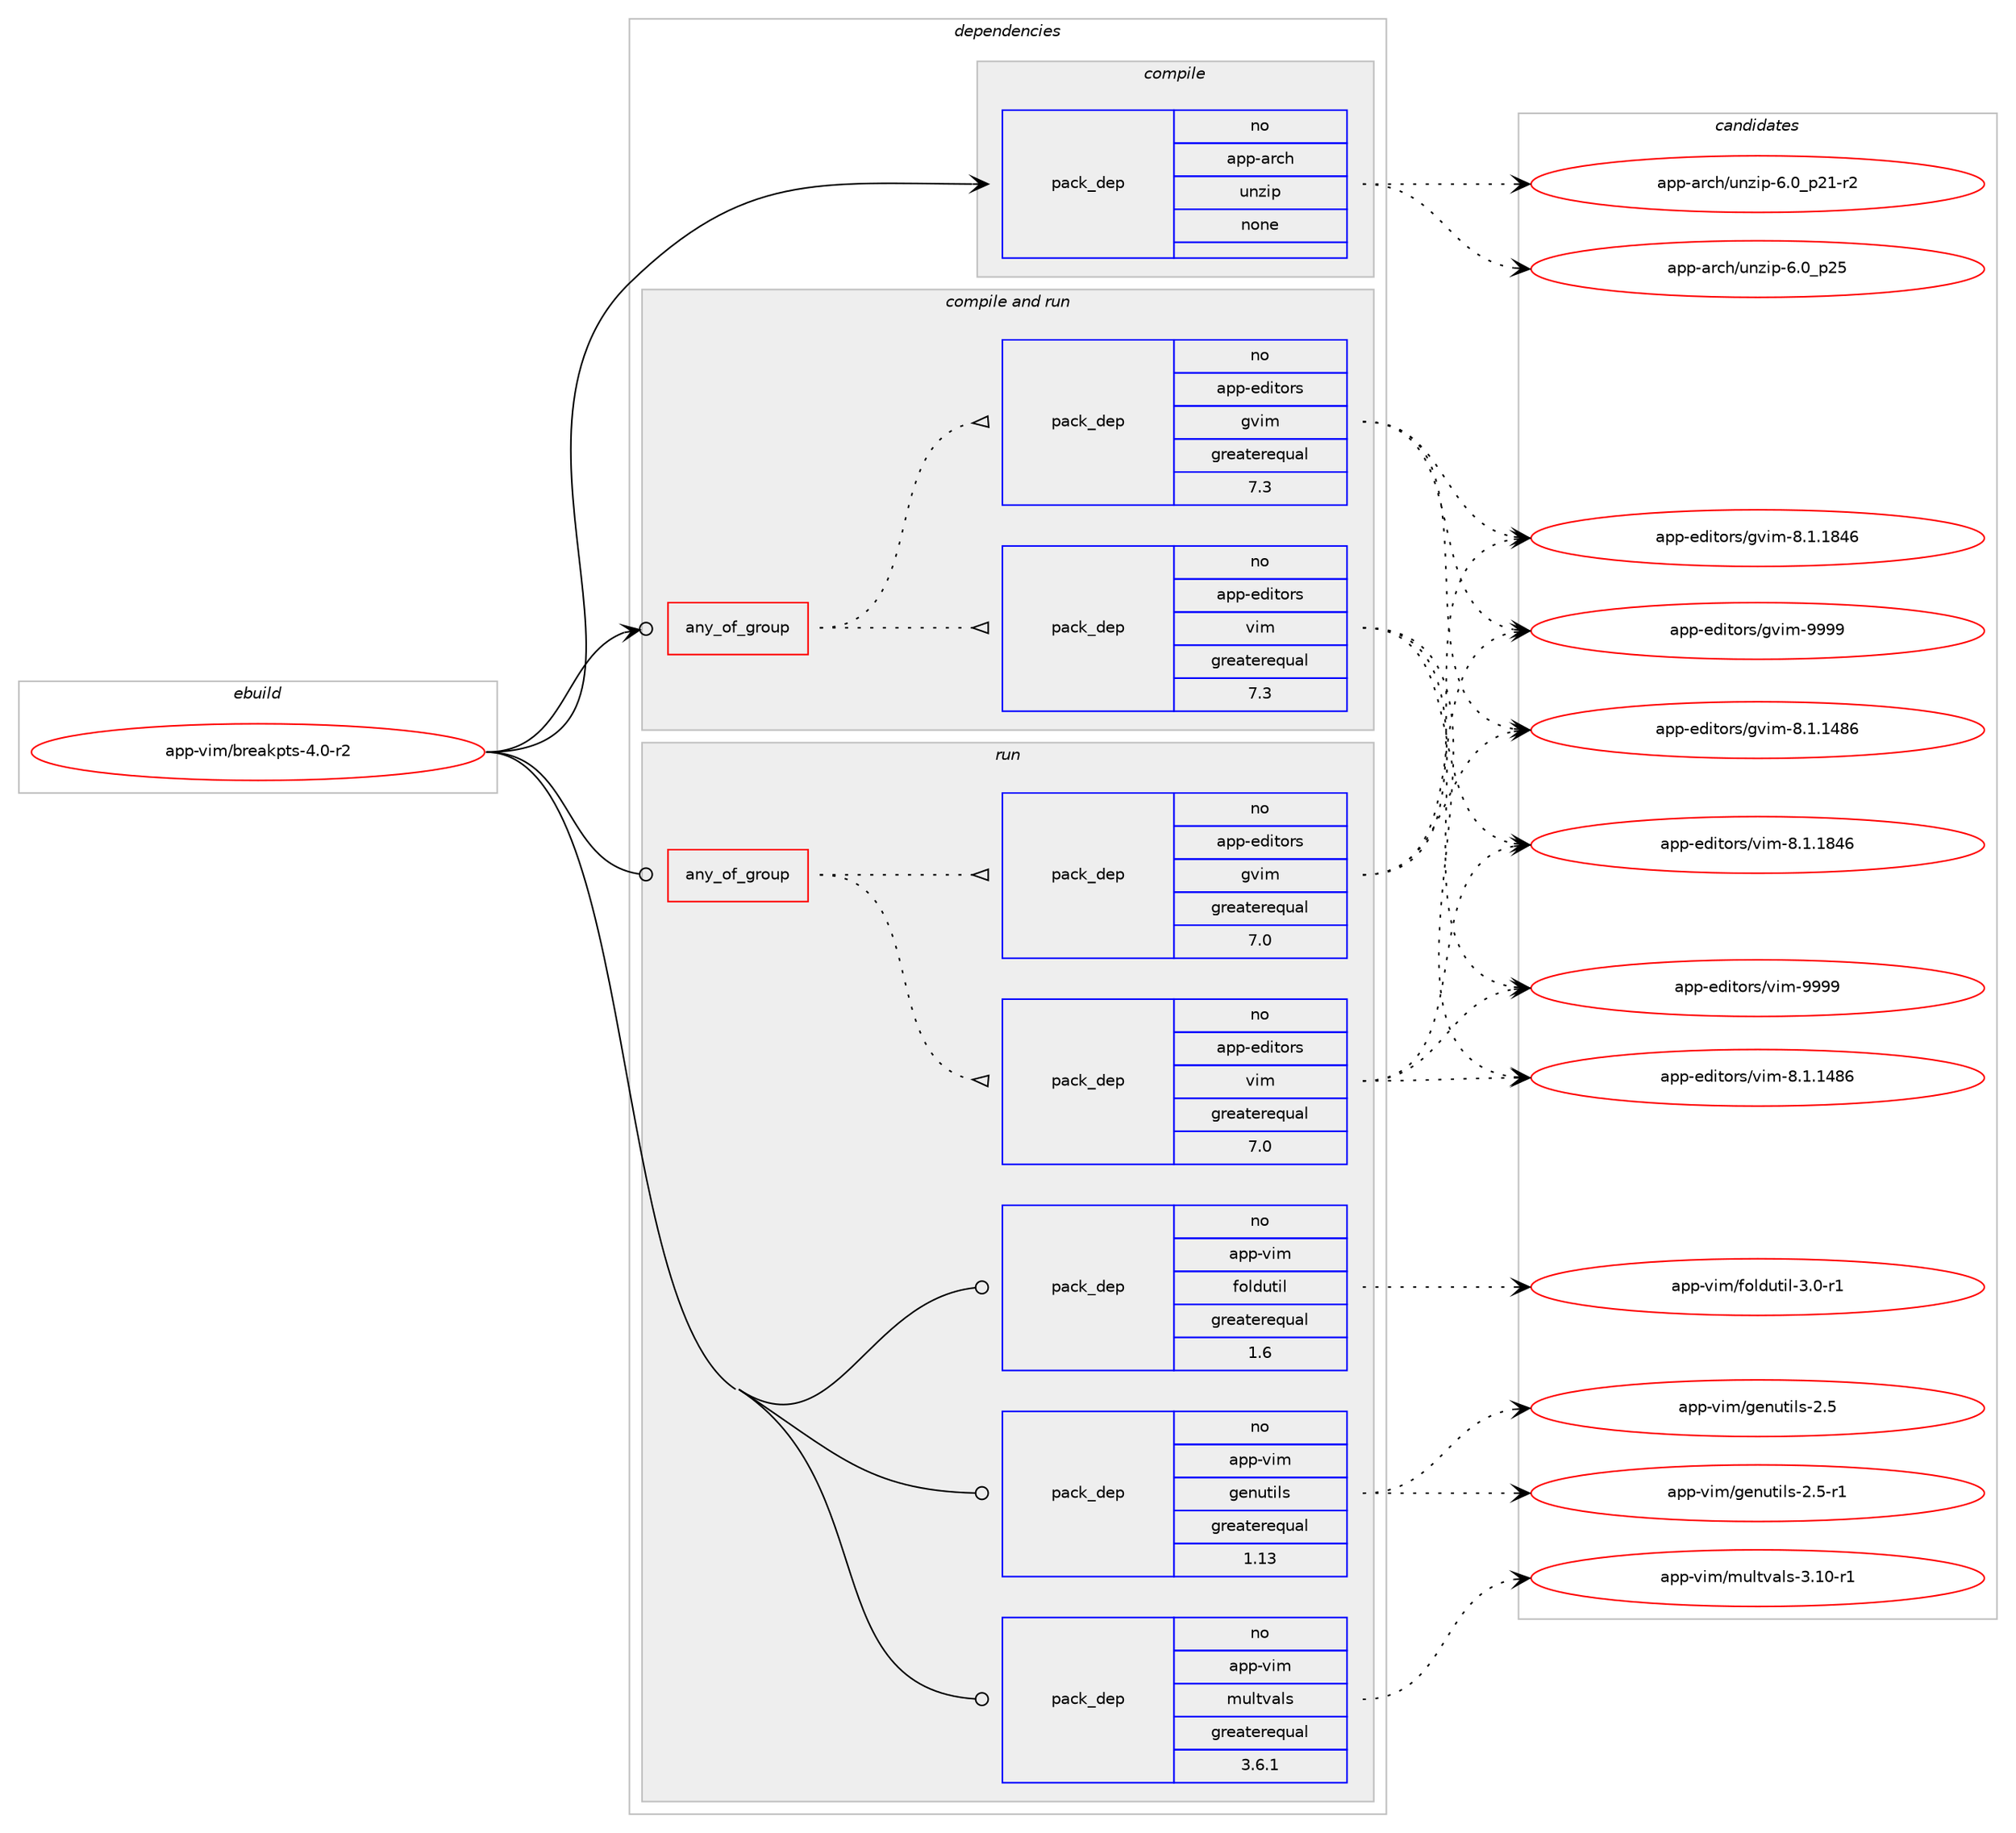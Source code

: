 digraph prolog {

# *************
# Graph options
# *************

newrank=true;
concentrate=true;
compound=true;
graph [rankdir=LR,fontname=Helvetica,fontsize=10,ranksep=1.5];#, ranksep=2.5, nodesep=0.2];
edge  [arrowhead=vee];
node  [fontname=Helvetica,fontsize=10];

# **********
# The ebuild
# **********

subgraph cluster_leftcol {
color=gray;
rank=same;
label=<<i>ebuild</i>>;
id [label="app-vim/breakpts-4.0-r2", color=red, width=4, href="../app-vim/breakpts-4.0-r2.svg"];
}

# ****************
# The dependencies
# ****************

subgraph cluster_midcol {
color=gray;
label=<<i>dependencies</i>>;
subgraph cluster_compile {
fillcolor="#eeeeee";
style=filled;
label=<<i>compile</i>>;
subgraph pack382078 {
dependency513588 [label=<<TABLE BORDER="0" CELLBORDER="1" CELLSPACING="0" CELLPADDING="4" WIDTH="220"><TR><TD ROWSPAN="6" CELLPADDING="30">pack_dep</TD></TR><TR><TD WIDTH="110">no</TD></TR><TR><TD>app-arch</TD></TR><TR><TD>unzip</TD></TR><TR><TD>none</TD></TR><TR><TD></TD></TR></TABLE>>, shape=none, color=blue];
}
id:e -> dependency513588:w [weight=20,style="solid",arrowhead="vee"];
}
subgraph cluster_compileandrun {
fillcolor="#eeeeee";
style=filled;
label=<<i>compile and run</i>>;
subgraph any8993 {
dependency513589 [label=<<TABLE BORDER="0" CELLBORDER="1" CELLSPACING="0" CELLPADDING="4"><TR><TD CELLPADDING="10">any_of_group</TD></TR></TABLE>>, shape=none, color=red];subgraph pack382079 {
dependency513590 [label=<<TABLE BORDER="0" CELLBORDER="1" CELLSPACING="0" CELLPADDING="4" WIDTH="220"><TR><TD ROWSPAN="6" CELLPADDING="30">pack_dep</TD></TR><TR><TD WIDTH="110">no</TD></TR><TR><TD>app-editors</TD></TR><TR><TD>vim</TD></TR><TR><TD>greaterequal</TD></TR><TR><TD>7.3</TD></TR></TABLE>>, shape=none, color=blue];
}
dependency513589:e -> dependency513590:w [weight=20,style="dotted",arrowhead="oinv"];
subgraph pack382080 {
dependency513591 [label=<<TABLE BORDER="0" CELLBORDER="1" CELLSPACING="0" CELLPADDING="4" WIDTH="220"><TR><TD ROWSPAN="6" CELLPADDING="30">pack_dep</TD></TR><TR><TD WIDTH="110">no</TD></TR><TR><TD>app-editors</TD></TR><TR><TD>gvim</TD></TR><TR><TD>greaterequal</TD></TR><TR><TD>7.3</TD></TR></TABLE>>, shape=none, color=blue];
}
dependency513589:e -> dependency513591:w [weight=20,style="dotted",arrowhead="oinv"];
}
id:e -> dependency513589:w [weight=20,style="solid",arrowhead="odotvee"];
}
subgraph cluster_run {
fillcolor="#eeeeee";
style=filled;
label=<<i>run</i>>;
subgraph any8994 {
dependency513592 [label=<<TABLE BORDER="0" CELLBORDER="1" CELLSPACING="0" CELLPADDING="4"><TR><TD CELLPADDING="10">any_of_group</TD></TR></TABLE>>, shape=none, color=red];subgraph pack382081 {
dependency513593 [label=<<TABLE BORDER="0" CELLBORDER="1" CELLSPACING="0" CELLPADDING="4" WIDTH="220"><TR><TD ROWSPAN="6" CELLPADDING="30">pack_dep</TD></TR><TR><TD WIDTH="110">no</TD></TR><TR><TD>app-editors</TD></TR><TR><TD>vim</TD></TR><TR><TD>greaterequal</TD></TR><TR><TD>7.0</TD></TR></TABLE>>, shape=none, color=blue];
}
dependency513592:e -> dependency513593:w [weight=20,style="dotted",arrowhead="oinv"];
subgraph pack382082 {
dependency513594 [label=<<TABLE BORDER="0" CELLBORDER="1" CELLSPACING="0" CELLPADDING="4" WIDTH="220"><TR><TD ROWSPAN="6" CELLPADDING="30">pack_dep</TD></TR><TR><TD WIDTH="110">no</TD></TR><TR><TD>app-editors</TD></TR><TR><TD>gvim</TD></TR><TR><TD>greaterequal</TD></TR><TR><TD>7.0</TD></TR></TABLE>>, shape=none, color=blue];
}
dependency513592:e -> dependency513594:w [weight=20,style="dotted",arrowhead="oinv"];
}
id:e -> dependency513592:w [weight=20,style="solid",arrowhead="odot"];
subgraph pack382083 {
dependency513595 [label=<<TABLE BORDER="0" CELLBORDER="1" CELLSPACING="0" CELLPADDING="4" WIDTH="220"><TR><TD ROWSPAN="6" CELLPADDING="30">pack_dep</TD></TR><TR><TD WIDTH="110">no</TD></TR><TR><TD>app-vim</TD></TR><TR><TD>foldutil</TD></TR><TR><TD>greaterequal</TD></TR><TR><TD>1.6</TD></TR></TABLE>>, shape=none, color=blue];
}
id:e -> dependency513595:w [weight=20,style="solid",arrowhead="odot"];
subgraph pack382084 {
dependency513596 [label=<<TABLE BORDER="0" CELLBORDER="1" CELLSPACING="0" CELLPADDING="4" WIDTH="220"><TR><TD ROWSPAN="6" CELLPADDING="30">pack_dep</TD></TR><TR><TD WIDTH="110">no</TD></TR><TR><TD>app-vim</TD></TR><TR><TD>genutils</TD></TR><TR><TD>greaterequal</TD></TR><TR><TD>1.13</TD></TR></TABLE>>, shape=none, color=blue];
}
id:e -> dependency513596:w [weight=20,style="solid",arrowhead="odot"];
subgraph pack382085 {
dependency513597 [label=<<TABLE BORDER="0" CELLBORDER="1" CELLSPACING="0" CELLPADDING="4" WIDTH="220"><TR><TD ROWSPAN="6" CELLPADDING="30">pack_dep</TD></TR><TR><TD WIDTH="110">no</TD></TR><TR><TD>app-vim</TD></TR><TR><TD>multvals</TD></TR><TR><TD>greaterequal</TD></TR><TR><TD>3.6.1</TD></TR></TABLE>>, shape=none, color=blue];
}
id:e -> dependency513597:w [weight=20,style="solid",arrowhead="odot"];
}
}

# **************
# The candidates
# **************

subgraph cluster_choices {
rank=same;
color=gray;
label=<<i>candidates</i>>;

subgraph choice382078 {
color=black;
nodesep=1;
choice9711211245971149910447117110122105112455446489511250494511450 [label="app-arch/unzip-6.0_p21-r2", color=red, width=4,href="../app-arch/unzip-6.0_p21-r2.svg"];
choice971121124597114991044711711012210511245544648951125053 [label="app-arch/unzip-6.0_p25", color=red, width=4,href="../app-arch/unzip-6.0_p25.svg"];
dependency513588:e -> choice9711211245971149910447117110122105112455446489511250494511450:w [style=dotted,weight="100"];
dependency513588:e -> choice971121124597114991044711711012210511245544648951125053:w [style=dotted,weight="100"];
}
subgraph choice382079 {
color=black;
nodesep=1;
choice971121124510110010511611111411547118105109455646494649525654 [label="app-editors/vim-8.1.1486", color=red, width=4,href="../app-editors/vim-8.1.1486.svg"];
choice971121124510110010511611111411547118105109455646494649565254 [label="app-editors/vim-8.1.1846", color=red, width=4,href="../app-editors/vim-8.1.1846.svg"];
choice9711211245101100105116111114115471181051094557575757 [label="app-editors/vim-9999", color=red, width=4,href="../app-editors/vim-9999.svg"];
dependency513590:e -> choice971121124510110010511611111411547118105109455646494649525654:w [style=dotted,weight="100"];
dependency513590:e -> choice971121124510110010511611111411547118105109455646494649565254:w [style=dotted,weight="100"];
dependency513590:e -> choice9711211245101100105116111114115471181051094557575757:w [style=dotted,weight="100"];
}
subgraph choice382080 {
color=black;
nodesep=1;
choice971121124510110010511611111411547103118105109455646494649525654 [label="app-editors/gvim-8.1.1486", color=red, width=4,href="../app-editors/gvim-8.1.1486.svg"];
choice971121124510110010511611111411547103118105109455646494649565254 [label="app-editors/gvim-8.1.1846", color=red, width=4,href="../app-editors/gvim-8.1.1846.svg"];
choice9711211245101100105116111114115471031181051094557575757 [label="app-editors/gvim-9999", color=red, width=4,href="../app-editors/gvim-9999.svg"];
dependency513591:e -> choice971121124510110010511611111411547103118105109455646494649525654:w [style=dotted,weight="100"];
dependency513591:e -> choice971121124510110010511611111411547103118105109455646494649565254:w [style=dotted,weight="100"];
dependency513591:e -> choice9711211245101100105116111114115471031181051094557575757:w [style=dotted,weight="100"];
}
subgraph choice382081 {
color=black;
nodesep=1;
choice971121124510110010511611111411547118105109455646494649525654 [label="app-editors/vim-8.1.1486", color=red, width=4,href="../app-editors/vim-8.1.1486.svg"];
choice971121124510110010511611111411547118105109455646494649565254 [label="app-editors/vim-8.1.1846", color=red, width=4,href="../app-editors/vim-8.1.1846.svg"];
choice9711211245101100105116111114115471181051094557575757 [label="app-editors/vim-9999", color=red, width=4,href="../app-editors/vim-9999.svg"];
dependency513593:e -> choice971121124510110010511611111411547118105109455646494649525654:w [style=dotted,weight="100"];
dependency513593:e -> choice971121124510110010511611111411547118105109455646494649565254:w [style=dotted,weight="100"];
dependency513593:e -> choice9711211245101100105116111114115471181051094557575757:w [style=dotted,weight="100"];
}
subgraph choice382082 {
color=black;
nodesep=1;
choice971121124510110010511611111411547103118105109455646494649525654 [label="app-editors/gvim-8.1.1486", color=red, width=4,href="../app-editors/gvim-8.1.1486.svg"];
choice971121124510110010511611111411547103118105109455646494649565254 [label="app-editors/gvim-8.1.1846", color=red, width=4,href="../app-editors/gvim-8.1.1846.svg"];
choice9711211245101100105116111114115471031181051094557575757 [label="app-editors/gvim-9999", color=red, width=4,href="../app-editors/gvim-9999.svg"];
dependency513594:e -> choice971121124510110010511611111411547103118105109455646494649525654:w [style=dotted,weight="100"];
dependency513594:e -> choice971121124510110010511611111411547103118105109455646494649565254:w [style=dotted,weight="100"];
dependency513594:e -> choice9711211245101100105116111114115471031181051094557575757:w [style=dotted,weight="100"];
}
subgraph choice382083 {
color=black;
nodesep=1;
choice971121124511810510947102111108100117116105108455146484511449 [label="app-vim/foldutil-3.0-r1", color=red, width=4,href="../app-vim/foldutil-3.0-r1.svg"];
dependency513595:e -> choice971121124511810510947102111108100117116105108455146484511449:w [style=dotted,weight="100"];
}
subgraph choice382084 {
color=black;
nodesep=1;
choice97112112451181051094710310111011711610510811545504653 [label="app-vim/genutils-2.5", color=red, width=4,href="../app-vim/genutils-2.5.svg"];
choice971121124511810510947103101110117116105108115455046534511449 [label="app-vim/genutils-2.5-r1", color=red, width=4,href="../app-vim/genutils-2.5-r1.svg"];
dependency513596:e -> choice97112112451181051094710310111011711610510811545504653:w [style=dotted,weight="100"];
dependency513596:e -> choice971121124511810510947103101110117116105108115455046534511449:w [style=dotted,weight="100"];
}
subgraph choice382085 {
color=black;
nodesep=1;
choice9711211245118105109471091171081161189710811545514649484511449 [label="app-vim/multvals-3.10-r1", color=red, width=4,href="../app-vim/multvals-3.10-r1.svg"];
dependency513597:e -> choice9711211245118105109471091171081161189710811545514649484511449:w [style=dotted,weight="100"];
}
}

}

